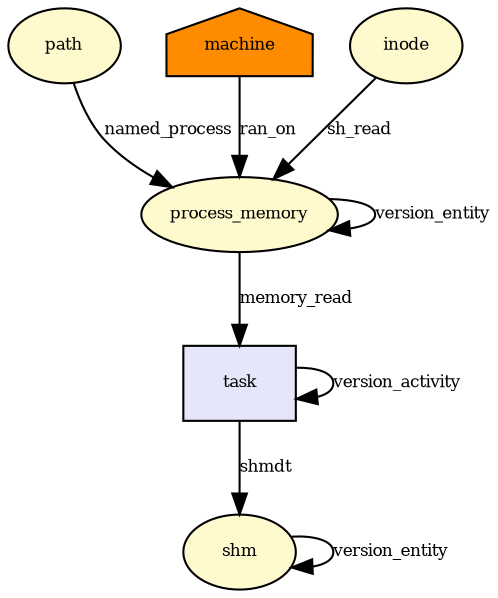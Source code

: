 digraph RGL__DirectedAdjacencyGraph {path[fontsize = 8,label = path,shape = ellipse, fillcolor="#fffacd", style = filled]

process_memory[fontsize = 8,label = process_memory,shape = ellipse, fillcolor="#fffacd", style = filled]

path -> process_memory[fontsize = 8,label = named_process]

machine[fontsize = 8,label = machine,shape = house, fillcolor="#ff8c00", style = filled]

machine -> process_memory[fontsize = 8,label = ran_on]

task[fontsize = 8,label = task,shape = rectangle, fillcolor="#e6e6fa", style = filled]

process_memory -> task[fontsize = 8,label = memory_read]

shm[fontsize = 8,label = shm,shape = ellipse, fillcolor="#fffacd", style = filled]

task -> shm[fontsize = 8,label = shmdt]

task -> task[fontsize = 8,label = version_activity]

shm -> shm[fontsize = 8,label = version_entity]

inode[fontsize = 8,label = inode,shape = ellipse, fillcolor="#fffacd", style = filled]

inode -> process_memory[fontsize = 8,label = sh_read]

process_memory -> process_memory[fontsize = 8,label = version_entity]

}